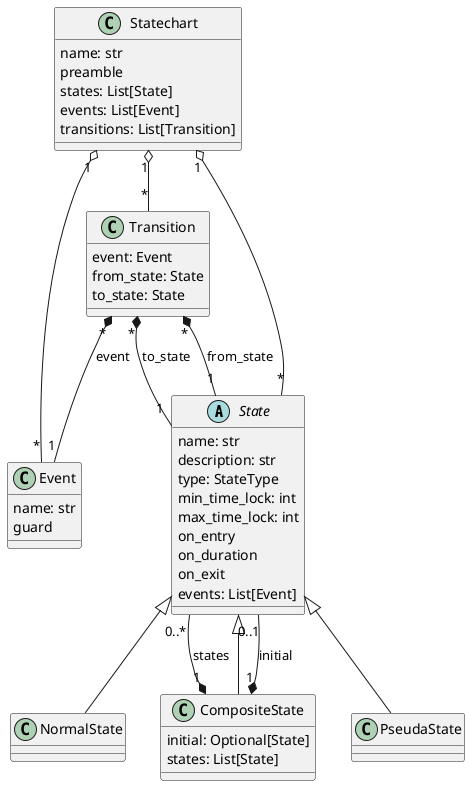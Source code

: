 @startuml

abstract class State {
    name: str
    description: str
    type: StateType
    min_time_lock: int
    max_time_lock: int
    on_entry
    on_duration
    on_exit
    events: List[Event]
}

CompositeState -up-|> State

class CompositeState {
    initial: Optional[State]
    states: List[State]
}

CompositeState "1" *-- "0..1" State : initial
CompositeState "1" *-- "0..*" State : states

NormalState -up-|> State

class NormalState {
}

PseudaState -up-|> State

class PseudaState {

}

class Event {
    name: str
    guard
}

class Transition {
    event: Event
    from_state: State
    to_state: State
}
Transition "*" *-- "1" State : from_state
Transition "*" *-- "1" State : to_state
Transition "*" *-- "1" Event : event

class Statechart {
    name: str
    preamble
    states: List[State]
    events: List[Event]
    transitions: List[Transition]
}

Statechart "1" o-- "*" State
Statechart "1" o-- "*" Event
Statechart "1" o-- "*" Transition
@enduml